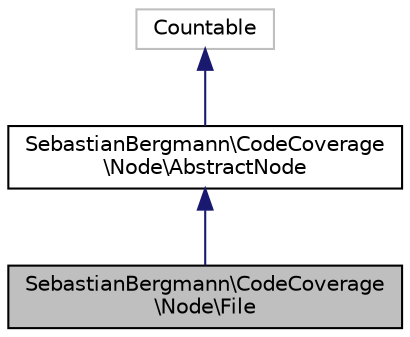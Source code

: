 digraph "SebastianBergmann\CodeCoverage\Node\File"
{
  edge [fontname="Helvetica",fontsize="10",labelfontname="Helvetica",labelfontsize="10"];
  node [fontname="Helvetica",fontsize="10",shape=record];
  Node0 [label="SebastianBergmann\\CodeCoverage\l\\Node\\File",height=0.2,width=0.4,color="black", fillcolor="grey75", style="filled", fontcolor="black"];
  Node1 -> Node0 [dir="back",color="midnightblue",fontsize="10",style="solid",fontname="Helvetica"];
  Node1 [label="SebastianBergmann\\CodeCoverage\l\\Node\\AbstractNode",height=0.2,width=0.4,color="black", fillcolor="white", style="filled",URL="$classSebastianBergmann_1_1CodeCoverage_1_1Node_1_1AbstractNode.html"];
  Node2 -> Node1 [dir="back",color="midnightblue",fontsize="10",style="solid",fontname="Helvetica"];
  Node2 [label="Countable",height=0.2,width=0.4,color="grey75", fillcolor="white", style="filled"];
}
